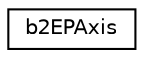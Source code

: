 digraph "Graphical Class Hierarchy"
{
  edge [fontname="Helvetica",fontsize="10",labelfontname="Helvetica",labelfontsize="10"];
  node [fontname="Helvetica",fontsize="10",shape=record];
  rankdir="LR";
  Node0 [label="b2EPAxis",height=0.2,width=0.4,color="black", fillcolor="white", style="filled",URL="$structb2EPAxis.html"];
}
